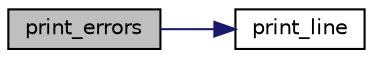 digraph "print_errors"
{
 // LATEX_PDF_SIZE
  edge [fontname="Helvetica",fontsize="10",labelfontname="Helvetica",labelfontsize="10"];
  node [fontname="Helvetica",fontsize="10",shape=record];
  rankdir="LR";
  Node1 [label="print_errors",height=0.2,width=0.4,color="black", fillcolor="grey75", style="filled", fontcolor="black",tooltip=" "];
  Node1 -> Node2 [color="midnightblue",fontsize="10",style="solid",fontname="Helvetica"];
  Node2 [label="print_line",height=0.2,width=0.4,color="black", fillcolor="white", style="filled",URL="$shader-api_8cpp.html#ae7cfe180d0d03826c9135ddd0965222b",tooltip=" "];
}
